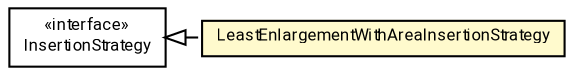 #!/usr/local/bin/dot
#
# Class diagram 
# Generated by UMLGraph version R5_7_2-60-g0e99a6 (http://www.spinellis.gr/umlgraph/)
#

digraph G {
	graph [fontnames="svg"]
	edge [fontname="Roboto",fontsize=7,labelfontname="Roboto",labelfontsize=7,color="black"];
	node [fontname="Roboto",fontcolor="black",fontsize=8,shape=plaintext,margin=0,width=0,height=0];
	nodesep=0.15;
	ranksep=0.25;
	rankdir=LR;
	// de.lmu.ifi.dbs.elki.index.tree.spatial.rstarvariants.strategies.insert.InsertionStrategy
	c6242983 [label=<<table title="de.lmu.ifi.dbs.elki.index.tree.spatial.rstarvariants.strategies.insert.InsertionStrategy" border="0" cellborder="1" cellspacing="0" cellpadding="2" href="InsertionStrategy.html" target="_parent">
		<tr><td><table border="0" cellspacing="0" cellpadding="1">
		<tr><td align="center" balign="center"> &#171;interface&#187; </td></tr>
		<tr><td align="center" balign="center"> <font face="Roboto">InsertionStrategy</font> </td></tr>
		</table></td></tr>
		</table>>, URL="InsertionStrategy.html"];
	// de.lmu.ifi.dbs.elki.index.tree.spatial.rstarvariants.strategies.insert.LeastEnlargementWithAreaInsertionStrategy
	c6242992 [label=<<table title="de.lmu.ifi.dbs.elki.index.tree.spatial.rstarvariants.strategies.insert.LeastEnlargementWithAreaInsertionStrategy" border="0" cellborder="1" cellspacing="0" cellpadding="2" bgcolor="lemonChiffon" href="LeastEnlargementWithAreaInsertionStrategy.html" target="_parent">
		<tr><td><table border="0" cellspacing="0" cellpadding="1">
		<tr><td align="center" balign="center"> <font face="Roboto">LeastEnlargementWithAreaInsertionStrategy</font> </td></tr>
		</table></td></tr>
		</table>>, URL="LeastEnlargementWithAreaInsertionStrategy.html"];
	// de.lmu.ifi.dbs.elki.index.tree.spatial.rstarvariants.strategies.insert.LeastEnlargementWithAreaInsertionStrategy implements de.lmu.ifi.dbs.elki.index.tree.spatial.rstarvariants.strategies.insert.InsertionStrategy
	c6242983 -> c6242992 [arrowtail=empty,style=dashed,dir=back,weight=9];
}


